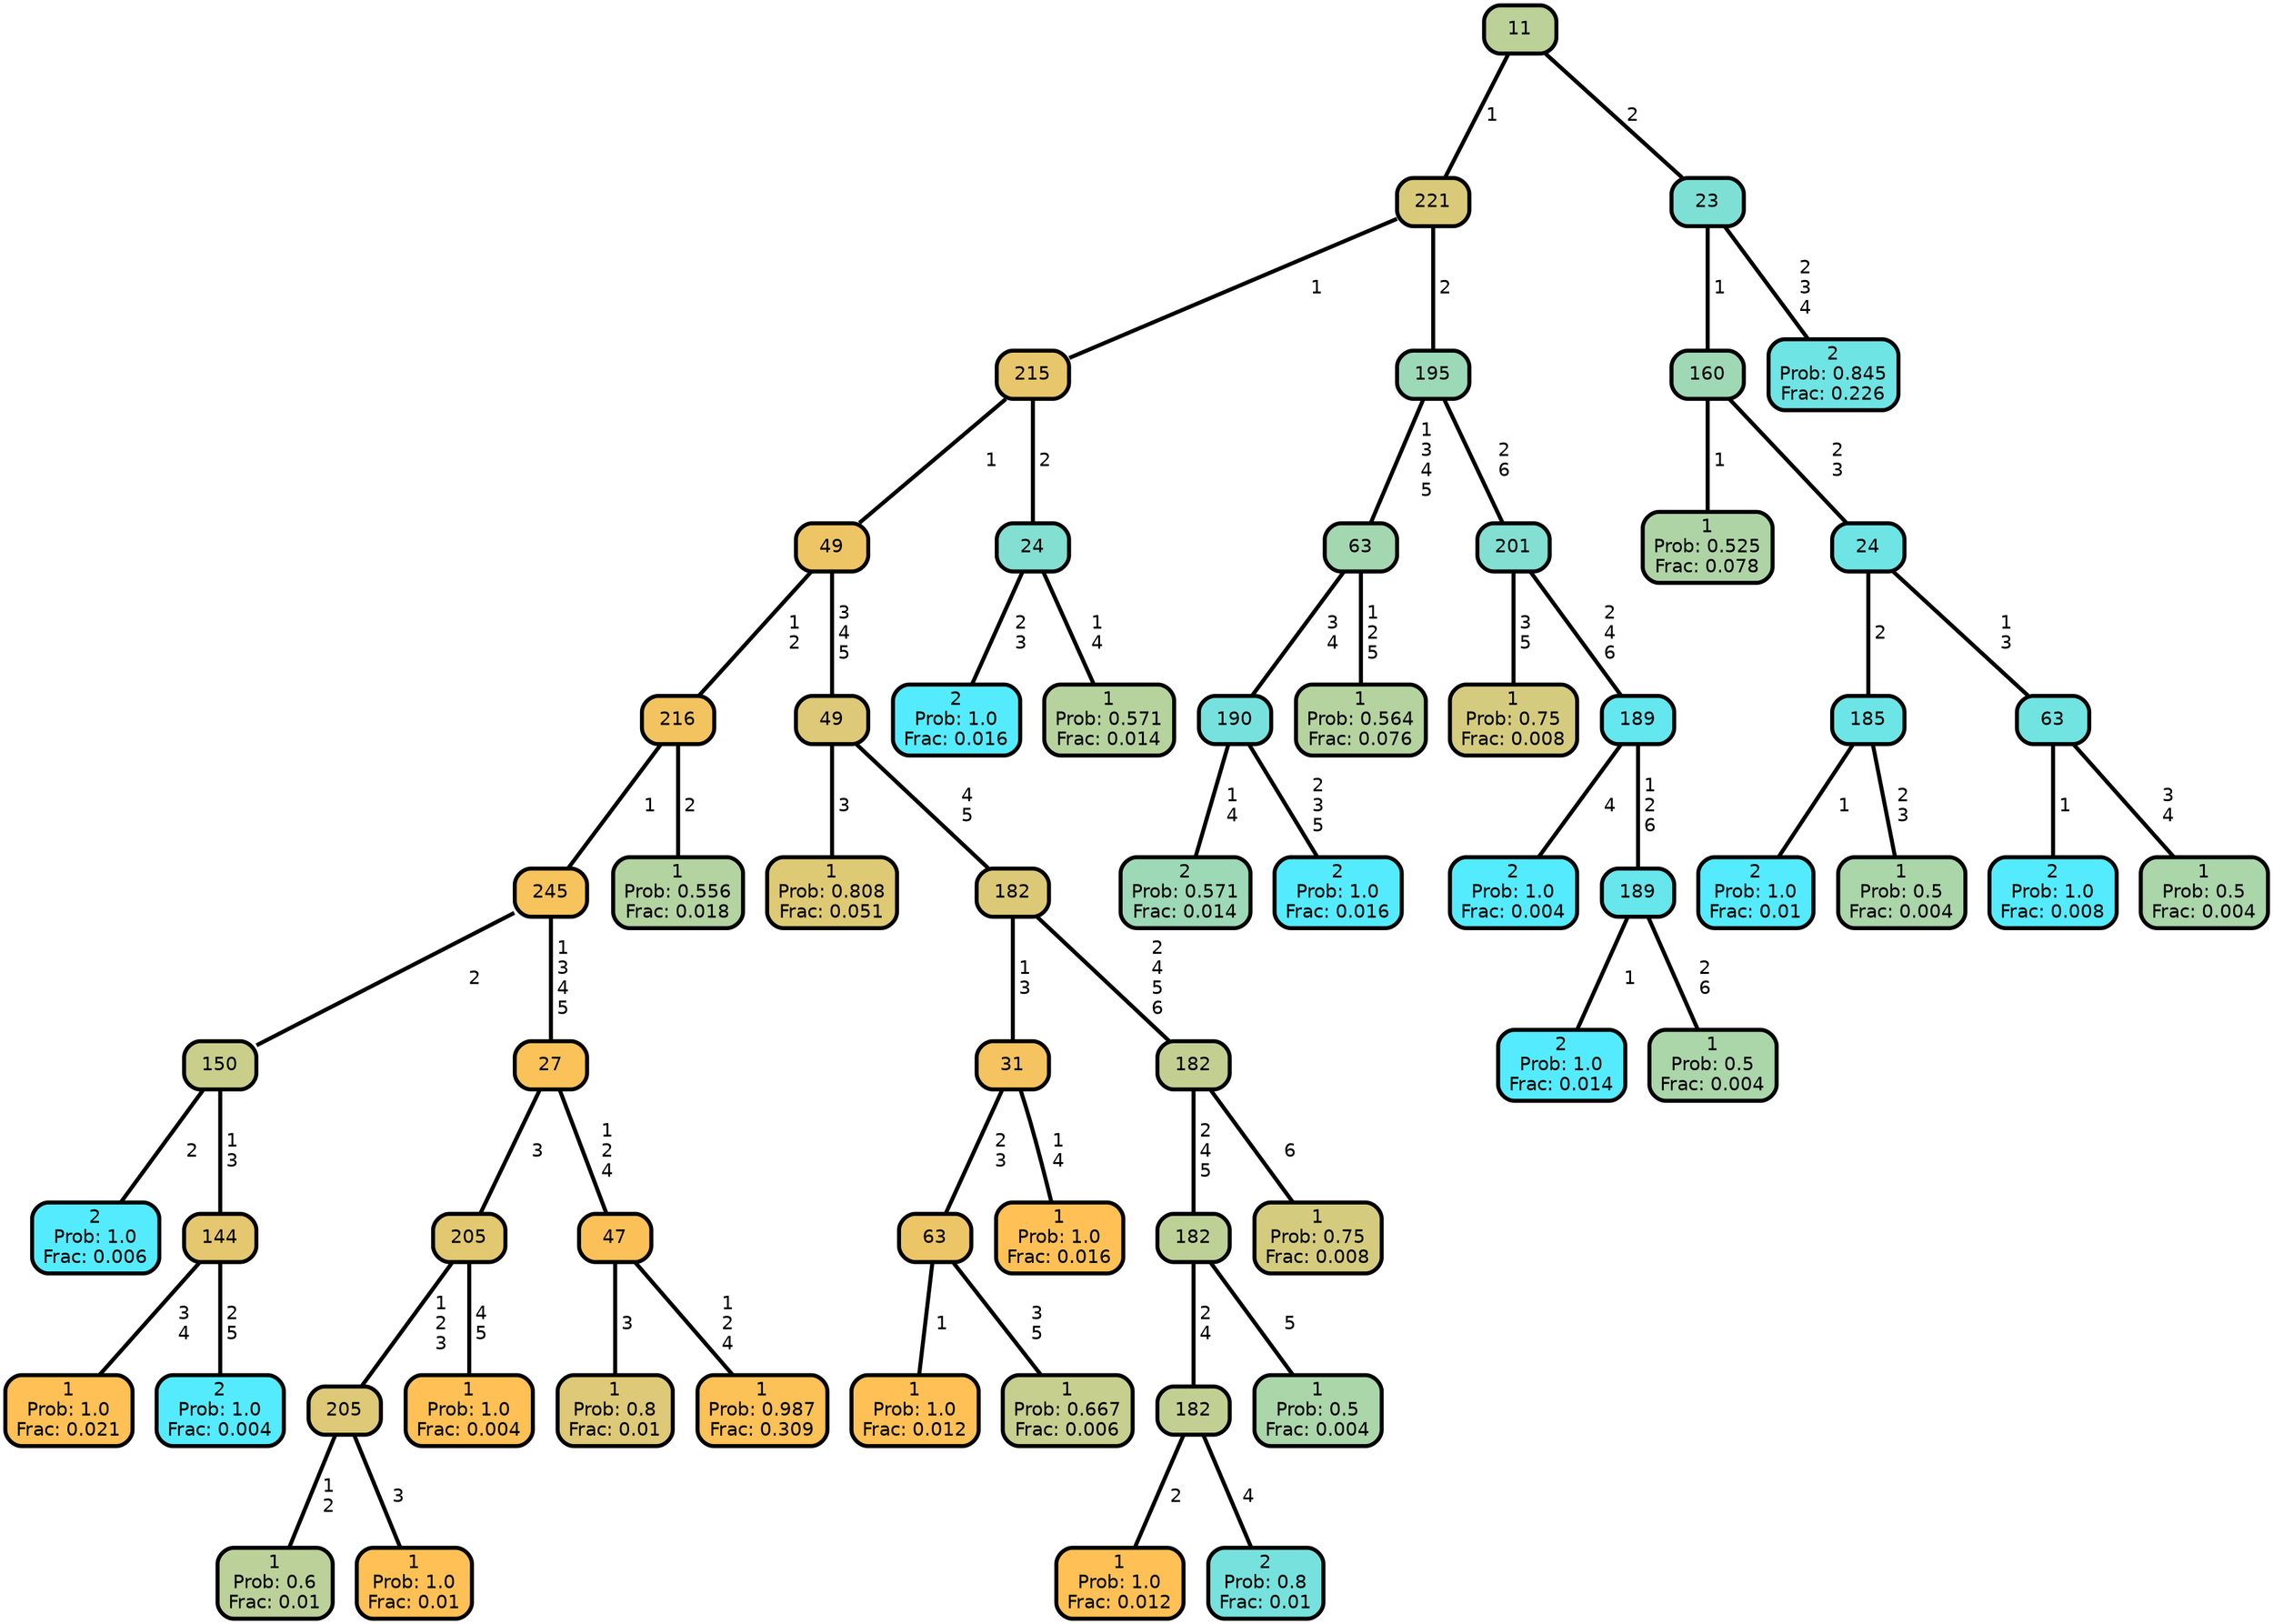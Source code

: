 graph Tree {
node [shape=box, style="filled, rounded",color="black",penwidth="3",fontcolor="black",                 fontname=helvetica] ;
graph [ranksep="0 equally", splines=straight,                 bgcolor=transparent, dpi=200] ;
edge [fontname=helvetica, color=black] ;
0 [label="2
Prob: 1.0
Frac: 0.006", fillcolor="#55ebff"] ;
1 [label="150", fillcolor="#c9ce8a"] ;
2 [label="1
Prob: 1.0
Frac: 0.021", fillcolor="#ffc155"] ;
3 [label="144", fillcolor="#e4c76f"] ;
4 [label="2
Prob: 1.0
Frac: 0.004", fillcolor="#55ebff"] ;
5 [label="245", fillcolor="#f6c35d"] ;
6 [label="1
Prob: 0.6
Frac: 0.01", fillcolor="#bbd199"] ;
7 [label="205", fillcolor="#ddc977"] ;
8 [label="1
Prob: 1.0
Frac: 0.01", fillcolor="#ffc155"] ;
9 [label="205", fillcolor="#e2c871"] ;
10 [label="1
Prob: 1.0
Frac: 0.004", fillcolor="#ffc155"] ;
11 [label="27", fillcolor="#fac259"] ;
12 [label="1
Prob: 0.8
Frac: 0.01", fillcolor="#ddc977"] ;
13 [label="47", fillcolor="#fbc158"] ;
14 [label="1
Prob: 0.987
Frac: 0.309", fillcolor="#fcc157"] ;
15 [label="216", fillcolor="#f3c360"] ;
16 [label="1
Prob: 0.556
Frac: 0.018", fillcolor="#b3d3a0"] ;
17 [label="49", fillcolor="#eec565"] ;
18 [label="1
Prob: 0.808
Frac: 0.051", fillcolor="#dec975"] ;
19 [label="49", fillcolor="#ddc977"] ;
20 [label="1
Prob: 1.0
Frac: 0.012", fillcolor="#ffc155"] ;
21 [label="63", fillcolor="#ecc567"] ;
22 [label="1
Prob: 0.667
Frac: 0.006", fillcolor="#c6cf8d"] ;
23 [label="31", fillcolor="#f5c35f"] ;
24 [label="1
Prob: 1.0
Frac: 0.016", fillcolor="#ffc155"] ;
25 [label="182", fillcolor="#dcc978"] ;
26 [label="1
Prob: 1.0
Frac: 0.012", fillcolor="#ffc155"] ;
27 [label="182", fillcolor="#c1d092"] ;
28 [label="2
Prob: 0.8
Frac: 0.01", fillcolor="#77e2dd"] ;
29 [label="182", fillcolor="#bdd196"] ;
30 [label="1
Prob: 0.5
Frac: 0.004", fillcolor="#aad6aa"] ;
31 [label="182", fillcolor="#c3cf91"] ;
32 [label="1
Prob: 0.75
Frac: 0.008", fillcolor="#d4cb7f"] ;
33 [label="215", fillcolor="#e8c66b"] ;
34 [label="2
Prob: 1.0
Frac: 0.016", fillcolor="#55ebff"] ;
35 [label="24", fillcolor="#82dfd1"] ;
36 [label="1
Prob: 0.571
Frac: 0.014", fillcolor="#b6d39d"] ;
37 [label="221", fillcolor="#d9ca7a"] ;
38 [label="2
Prob: 0.571
Frac: 0.014", fillcolor="#9dd9b6"] ;
39 [label="190", fillcolor="#77e2dd"] ;
40 [label="2
Prob: 1.0
Frac: 0.016", fillcolor="#55ebff"] ;
41 [label="63", fillcolor="#a3d7b0"] ;
42 [label="1
Prob: 0.564
Frac: 0.076", fillcolor="#b4d39f"] ;
43 [label="195", fillcolor="#9cd9b7"] ;
44 [label="1
Prob: 0.75
Frac: 0.008", fillcolor="#d4cb7f"] ;
45 [label="201", fillcolor="#82dfd1"] ;
46 [label="2
Prob: 1.0
Frac: 0.004", fillcolor="#55ebff"] ;
47 [label="189", fillcolor="#64e7ef"] ;
48 [label="2
Prob: 1.0
Frac: 0.014", fillcolor="#55ebff"] ;
49 [label="189", fillcolor="#67e6ec"] ;
50 [label="1
Prob: 0.5
Frac: 0.004", fillcolor="#aad6aa"] ;
51 [label="11", fillcolor="#bbd198"] ;
52 [label="1
Prob: 0.525
Frac: 0.078", fillcolor="#aed4a5"] ;
53 [label="160", fillcolor="#9ed8b5"] ;
54 [label="2
Prob: 1.0
Frac: 0.01", fillcolor="#55ebff"] ;
55 [label="185", fillcolor="#6de5e6"] ;
56 [label="1
Prob: 0.5
Frac: 0.004", fillcolor="#aad6aa"] ;
57 [label="24", fillcolor="#6fe4e4"] ;
58 [label="2
Prob: 1.0
Frac: 0.008", fillcolor="#55ebff"] ;
59 [label="63", fillcolor="#71e4e2"] ;
60 [label="1
Prob: 0.5
Frac: 0.004", fillcolor="#aad6aa"] ;
61 [label="23", fillcolor="#7ee0d5"] ;
62 [label="2
Prob: 0.845
Frac: 0.226", fillcolor="#6fe4e4"] ;
1 -- 0 [label=" 2",penwidth=3] ;
1 -- 3 [label=" 1\n 3",penwidth=3] ;
3 -- 2 [label=" 3\n 4",penwidth=3] ;
3 -- 4 [label=" 2\n 5",penwidth=3] ;
5 -- 1 [label=" 2",penwidth=3] ;
5 -- 11 [label=" 1\n 3\n 4\n 5",penwidth=3] ;
7 -- 6 [label=" 1\n 2",penwidth=3] ;
7 -- 8 [label=" 3",penwidth=3] ;
9 -- 7 [label=" 1\n 2\n 3",penwidth=3] ;
9 -- 10 [label=" 4\n 5",penwidth=3] ;
11 -- 9 [label=" 3",penwidth=3] ;
11 -- 13 [label=" 1\n 2\n 4",penwidth=3] ;
13 -- 12 [label=" 3",penwidth=3] ;
13 -- 14 [label=" 1\n 2\n 4",penwidth=3] ;
15 -- 5 [label=" 1",penwidth=3] ;
15 -- 16 [label=" 2",penwidth=3] ;
17 -- 15 [label=" 1\n 2",penwidth=3] ;
17 -- 19 [label=" 3\n 4\n 5",penwidth=3] ;
19 -- 18 [label=" 3",penwidth=3] ;
19 -- 25 [label=" 4\n 5",penwidth=3] ;
21 -- 20 [label=" 1",penwidth=3] ;
21 -- 22 [label=" 3\n 5",penwidth=3] ;
23 -- 21 [label=" 2\n 3",penwidth=3] ;
23 -- 24 [label=" 1\n 4",penwidth=3] ;
25 -- 23 [label=" 1\n 3",penwidth=3] ;
25 -- 31 [label=" 2\n 4\n 5\n 6",penwidth=3] ;
27 -- 26 [label=" 2",penwidth=3] ;
27 -- 28 [label=" 4",penwidth=3] ;
29 -- 27 [label=" 2\n 4",penwidth=3] ;
29 -- 30 [label=" 5",penwidth=3] ;
31 -- 29 [label=" 2\n 4\n 5",penwidth=3] ;
31 -- 32 [label=" 6",penwidth=3] ;
33 -- 17 [label=" 1",penwidth=3] ;
33 -- 35 [label=" 2",penwidth=3] ;
35 -- 34 [label=" 2\n 3",penwidth=3] ;
35 -- 36 [label=" 1\n 4",penwidth=3] ;
37 -- 33 [label=" 1",penwidth=3] ;
37 -- 43 [label=" 2",penwidth=3] ;
39 -- 38 [label=" 1\n 4",penwidth=3] ;
39 -- 40 [label=" 2\n 3\n 5",penwidth=3] ;
41 -- 39 [label=" 3\n 4",penwidth=3] ;
41 -- 42 [label=" 1\n 2\n 5",penwidth=3] ;
43 -- 41 [label=" 1\n 3\n 4\n 5",penwidth=3] ;
43 -- 45 [label=" 2\n 6",penwidth=3] ;
45 -- 44 [label=" 3\n 5",penwidth=3] ;
45 -- 47 [label=" 2\n 4\n 6",penwidth=3] ;
47 -- 46 [label=" 4",penwidth=3] ;
47 -- 49 [label=" 1\n 2\n 6",penwidth=3] ;
49 -- 48 [label=" 1",penwidth=3] ;
49 -- 50 [label=" 2\n 6",penwidth=3] ;
51 -- 37 [label=" 1",penwidth=3] ;
51 -- 61 [label=" 2",penwidth=3] ;
53 -- 52 [label=" 1",penwidth=3] ;
53 -- 57 [label=" 2\n 3",penwidth=3] ;
55 -- 54 [label=" 1",penwidth=3] ;
55 -- 56 [label=" 2\n 3",penwidth=3] ;
57 -- 55 [label=" 2",penwidth=3] ;
57 -- 59 [label=" 1\n 3",penwidth=3] ;
59 -- 58 [label=" 1",penwidth=3] ;
59 -- 60 [label=" 3\n 4",penwidth=3] ;
61 -- 53 [label=" 1",penwidth=3] ;
61 -- 62 [label=" 2\n 3\n 4",penwidth=3] ;
{rank = same;}}